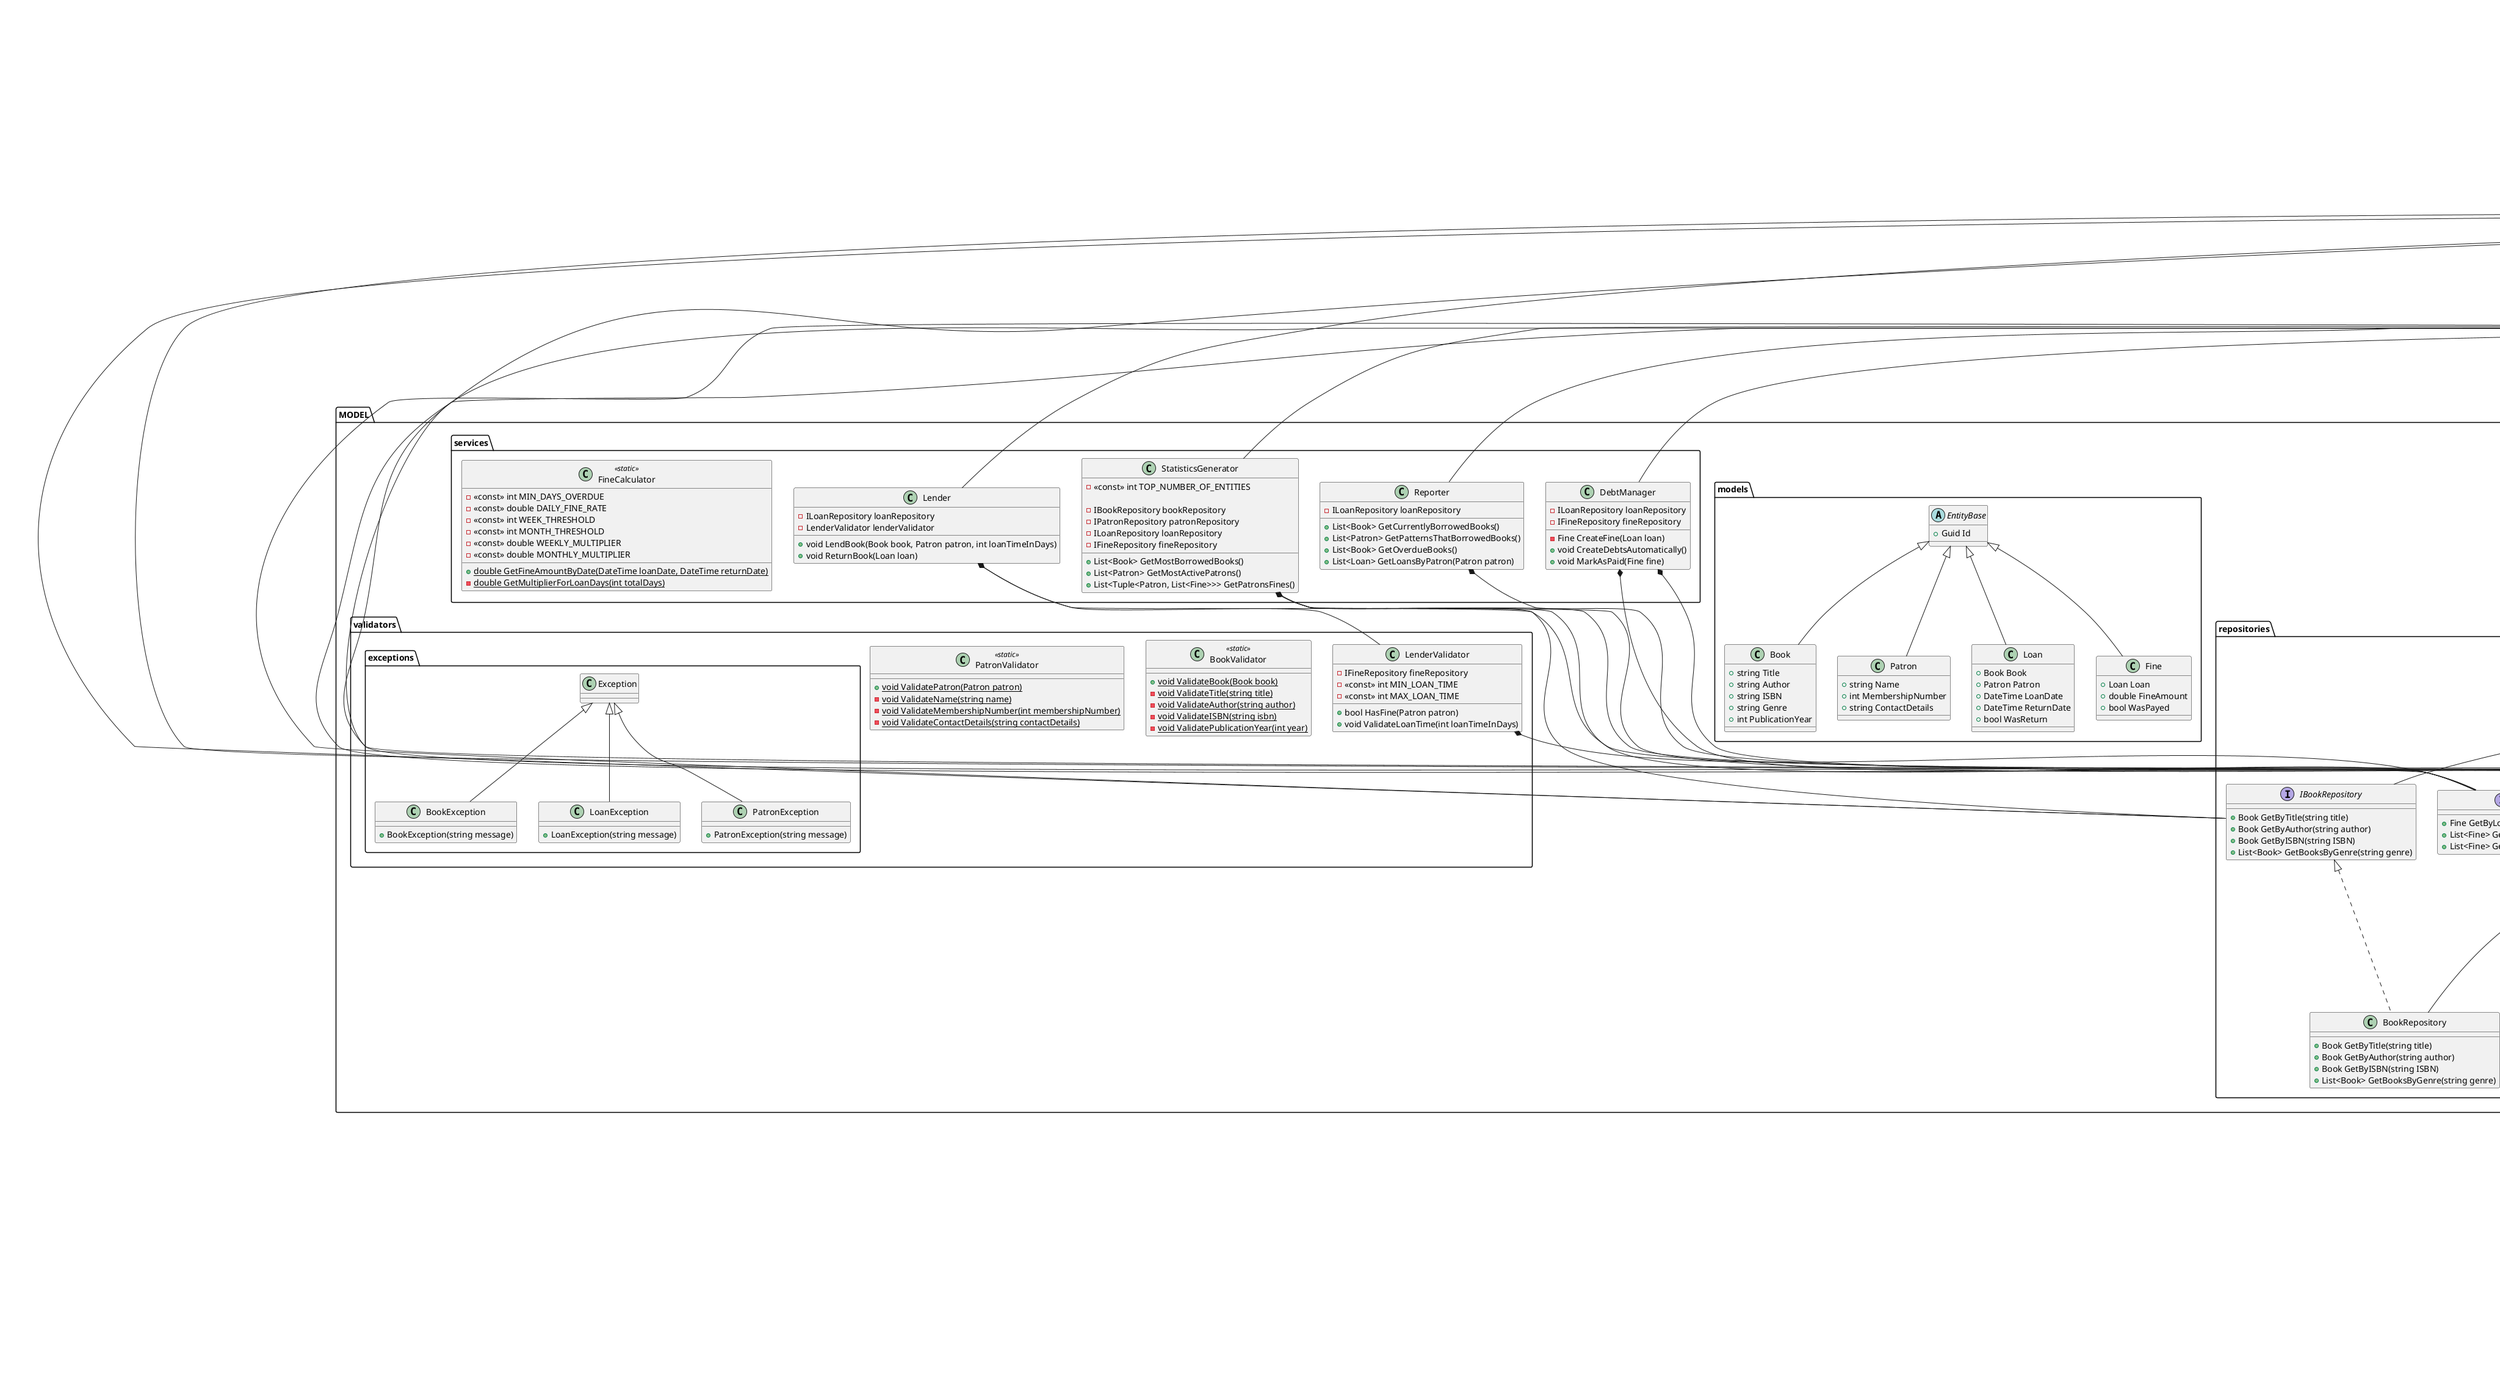 @startuml Luiggy Mamani - Library Management Systems

package "MODEL" {

    package "models" {
        abstract class EntityBase {
            +Guid Id
        }

        class Book extends EntityBase {
            +string Title
            +string Author
            +string ISBN
            +string Genre
            +int PublicationYear
        }

        class Patron extends EntityBase {
            +string Name
            +int MembershipNumber
            +string ContactDetails
        }

        class Loan extends EntityBase {
            +Book Book
            +Patron Patron
            +DateTime LoanDate
            +DateTime ReturnDate
            +bool WasReturn
        }

        class Fine extends EntityBase {
            +Loan Loan
            +double FineAmount
            +bool WasPayed
        }
    }

    package "repositories" {
        interface IRepository<T extends EntityBase> {
            +bool Save(T item)
            +bool Update(T item)
            +bool Delete(T item)
            +T GetById(Guid itemId)
            +List<T> GetAll()
        }

        abstract class BaseRepository <T extends EntityBase> implements IRepository<T> {
            +Dictionary<Guid, T> Data
            +bool Save(T item)
            +bool Update(T item)
            +bool Delete(T item)
            +T GetById(Guid itemId)
            +List<T> GetAll()
        }

        interface IBookRepository extends IRepository<Book> {
            +Book GetByTitle(string title)
            +Book GetByAuthor(string author)
            +Book GetByISBN(string ISBN)
            +List<Book> GetBooksByGenre(string genre)
        }

        class BookRepository extends BaseRepository<Book> implements IBookRepository {
            +Book GetByTitle(string title)
            +Book GetByAuthor(string author)
            +Book GetByISBN(string ISBN)
            +List<Book> GetBooksByGenre(string genre)
        }

        interface IPatronRepository extends IRepository<Patron> {
            +Patron GetByName(string name)
            +Patron GetByMembershipNumber(int membershipNumber)
        }

        class PatronRepository extends BaseRepository<Patron> implements IPatronRepository {
            +Patron GetByName(string name)
            +Patron GetByMembershipNumber(int membershipNumber)
        }

        interface ILoanRepository extends IRepository<Loan> {
            +List<Loan> GetCurrentlyLoads()
            +List<Loan> GetOverdueLoads()
            +List<Loan> GetLoansByPatron(Patron patron)
            +List<Loan> GetActiveLoansByPatron(Patron patron)
        }

        class LoanRepository extends BaseRepository<Loan> implements ILoanRepository {
            +List<Loan> GetCurrentlyLoads()
            +List<Loan> GetOverdueLoads()
            +List<Loan> GetLoansByPatron(Patron patron)
            +List<Loan> GetActiveLoansByPatron(Patron patron)
        }

        interface IFineRepository extends IRepository<Fine> {
            +Fine GetByLoan(Loan loan)
            +List<Fine> GetFinesByPatron(Patron patron)
            +List<Fine> GetActiveFines()
        }

        class FineRepository extends BaseRepository<Fine> implements IFineRepository {
            +Fine GetByLoan(Loan loan)
            +List<Fine> GetFinesByPatron(Patron patron)
            +List<Fine> GetActiveFines()
        }
    }

    package "validators" {

        package "exceptions" {
            class BookException {
                +BookException(string message)
            }

            class LoanException {
                +LoanException(string message)
            }

            class PatronException {
                +PatronException(string message)
            }

            Exception <|-- BookException
            Exception <|-- LoanException
            Exception <|-- PatronException
        }

        class BookValidator <<static>> {
            +{static} void ValidateBook(Book book)
            - {static} void ValidateTitle(string title)
            - {static} void ValidateAuthor(string author)
            - {static} void ValidateISBN(string isbn)
            - {static} void ValidatePublicationYear(int year)
        }

        class PatronValidator <<static>> {
            +{static} void ValidatePatron(Patron patron)
            - {static} void ValidateName(string name)
            - {static} void ValidateMembershipNumber(int membershipNumber)
            - {static} void ValidateContactDetails(string contactDetails)
        }

        class LenderValidator {
            - IFineRepository fineRepository
            - <<const>> int MIN_LOAN_TIME
            - <<const>> int MAX_LOAN_TIME

            +bool HasFine(Patron patron)
            +void ValidateLoanTime(int loanTimeInDays)
        }
    
        LenderValidator *-- IFineRepository
    }

    package "services" {
        class StatisticsGenerator {
            - <<const>> int TOP_NUMBER_OF_ENTITIES

            - IBookRepository bookRepository
            - IPatronRepository patronRepository
            - ILoanRepository loanRepository
            - IFineRepository fineRepository

            +List<Book> GetMostBorrowedBooks()
            +List<Patron> GetMostActivePatrons()
            +List<Tuple<Patron, List<Fine>>> GetPatronsFines()
        }

        StatisticsGenerator *-- IBookRepository
        StatisticsGenerator *-- IPatronRepository
        StatisticsGenerator *-- ILoanRepository
        StatisticsGenerator *-- IFineRepository

        class Reporter {
            - ILoanRepository loanRepository

            +List<Book> GetCurrentlyBorrowedBooks()
            +List<Patron> GetPatternsThatBorrowedBooks()
            +List<Book> GetOverdueBooks()
            +List<Loan> GetLoansByPatron(Patron patron)
        }

        Reporter *-- ILoanRepository

        class Lender {
            - ILoanRepository loanRepository
            - LenderValidator lenderValidator

            +void LendBook(Book book, Patron patron, int loanTimeInDays)
            +void ReturnBook(Loan loan)
        }

        Lender *-- ILoanRepository
        Lender *-- LenderValidator

        class DebtManager {
            - ILoanRepository loanRepository
            - IFineRepository fineRepository

            - Fine CreateFine(Loan loan)
            +void CreateDebtsAutomatically()
            +void MarkAsPaid(Fine fine)
        }

        DebtManager *-- ILoanRepository
        DebtManager *-- IFineRepository

        class FineCalculator <<static>> {
            - <<const>> int MIN_DAYS_OVERDUE
            - <<const>> double DAILY_FINE_RATE
            - <<const>> int WEEK_THRESHOLD
            - <<const>> int MONTH_THRESHOLD
            - <<const>> double WEEKLY_MULTIPLIER
            - <<const>> double MONTHLY_MULTIPLIER

            +{static} double GetFineAmountByDate(DateTime loanDate, DateTime returnDate)
            - {static} double GetMultiplierForLoanDays(int totalDays)
        }
    }

}

package "VIEW" {

    package "renderers" {

        interface IViewRenderer<I> {
            +void Render(I item)
            +void RenderAsContainer(List<I> items)
        }

        abstract class AbstractMessageRenderer {
            # IViewRenderer<string> renderer

            +void {abstract} RenderSimpleMessage(message:string)
            +void {abstract} RenderSuccessMessage(message:string)
            +void {abstract} RenderErrorMessage(message:string)
            +void {abstract} RenderInfoMessage(message:string)
            +void {abstract} RenderIndicatorMessage(message:string)
            +void {abstract} RenderHighlightMessage(message:string)
        }

        AbstractMessageRenderer *-- IViewRenderer

        class ConsoleRenderer implements IViewRenderer<string> {
            +void Render(string text)
            +void RenderAsContainer(List<string> texts)
        }
        
        interface IResultRenderer<R> {
            +void RenderResult(R? result)
            +void RenderResults(List<R> results)
            +void RenderResultWith(R? result, S someElse)
        }

        class ConsoleMessageRenderer extends AbstractMessageRenderer<string> {
            +void RenderSimpleMessage(string message)
            +void RenderErrorMessage(string message)
            +void RenderHighlightMessage(string message)
            +void RenderIndicatorMessage(string message)
            +void RenderInfoMessage(string message)
            +void RenderSuccessMessage(string message)
        }
    }

    package "receivers" {
        interface IReceiver<I> {
            I ReceiveInput()
        }

        class ConsoleReceiver implements IReceiver<string> {
            string ReceiveInput()
        }
    }

    package "utils" {
        class ConsoleFormatter <<static>> {
            -<<const>> string NEW_LINE
            -<<const>> string SINGLE_SPACE
            -<<const>> string BOLD
            -<<const>> string RED
            -<<const>> string YELLOW
            -<<const>> string GREEN
            -<<const>> string CYAN
            -<<const>> string RESET

            +{static} string AsAnError(string input)
            +{static} string AsAnInfo(string input)
            +{static} string AsSuccess(string input)
            +{static} string AsIndicator(string input)
            +{static} string AsAHighlight(string input)
        }
    }

    package "view changers" {
        enum MenuView {
            BOOK_HANDLER
            PATRON_HANDLER
            LOAN_MANAGER
            REPORT_MANAGER
            DEBT_MANAGER
        }

        abstract class AbstractViewChanger<I> {
            +MenuView currentView

            +void ChangeView(MenuView newView)
            +bool IsTheViewChanging(I inputReceived)
        }

        class ConsoleViewChanger extends AbstractViewChanger<string> {
            +bool IsTheViewChanging(string inputReceived)
            +void ChangeView(MenuView newView)
        }

        AbstractViewChanger o-- MenuView
    }
}

package "CONTROLLER" {

    interface IAppController {
        +void ExecuteInfinitely()
    }

    interface IExecutableHandler<I> {
        +void Execute(I inputReceived)
    }

    package "crud handlers" {

        interface IEntityCreator<T extends EntityBase, R> {
            +void TryToCreateEntity()
        }

        interface IEntityEliminator<T extends EntityBase, R> {
            +void TryToDeleteEntity()
        }

        interface IEntityRequester<T extends EntityBase> {
            +T? AskForEntity()
        }

        interface IEntityUpdater<T extends EntityBase, R> {
            +void TryToUpdateEntity()
        }

        class EntityCreatorByConsole<T extends EntityBase> implements IEntityCreator<T, string> {
            -IRepository<T> repository
            -IEntityRequester<T> requester
            -AbstractMessageRenderer renderer

            +void TryToCreateEntity()
            -void RenderSaveStatus(bool wasSaved)
        }

        EntityCreatorByConsole *-- IRepository
        EntityCreatorByConsole *-- IEntityRequester
        EntityCreatorByConsole *-- AbstractMessageRenderer

        class EntityEliminatorByConsole<T extends EntityBase> implements IEntityEliminator<T, string>{
            -IRepository<T> repository
            -AbstractMessageRenderer renderer
            -EntitySelectorByConsole<T> entitySelector

            +void TryToDeleteEntity()
            -void RenderDeleteStatus(bool wasDeleted)
        }

        EntityEliminatorByConsole *-- IRepository
        EntityEliminatorByConsole *-- EntitySelectorByConsole
        EntityEliminatorByConsole *-- AbstractMessageRenderer

        class EntityUpdaterByConsole<T extends EntityBase> implements IEntityUpdater<T, string> {
            -IRepository<T> repository
            -IEntityRequester<T> entityRequester
            -AbstractMessageRenderer renderer
            -EntitySelectorByConsole<T> entitySelector

            +void TryToUpdateEntity()
            -void RenderDeleteStatus(bool wasUpdated)
        }

        EntityUpdaterByConsole *-- IRepository
        EntityUpdaterByConsole *-- EntitySelectorByConsole
        EntityUpdaterByConsole *-- AbstractMessageRenderer
        EntityUpdaterByConsole *-- IEntityRequester

        class EntitySelectorByConsole<T extends EntityBase> {
            -IResultRenderer<T> renderer
            -AbstractMessageRenderer renderer
            
            +T? TryToSelectAtLeastOne(List<T> entities)
            -T? SelectEntityByConsole(List<T> entities)
        }

        EntitySelectorByConsole *-- IResultRenderer
        EntitySelectorByConsole *-- AbstractMessageRenderer

        class BookRequesterByConsole implements IEntityRequester<Book> {
            -AbstractMessageRenderer renderer
            -IReceiver<string> receiver

            +Book? AskForEntity()
            -Book ReceiveBookByConsole()
            -int ReceiveYearAsNumber()
        }

        BookRequesterByConsole *-- AbstractMessageRenderer
        BookRequesterByConsole *-- IReceiver

        class PatronRequesterByConsole implements IEntityRequester<Patron> {
            -AbstractMessageRenderer renderer
            -IReceiver<string> receiver

            +Patron? AskForEntity()
            -Patron ReceivePatronByConsole()
            -int GetMembershipNumberAsNumber()
        }

        PatronRequesterByConsole *-- AbstractMessageRenderer
        PatronRequesterByConsole *-- IReceiver

    }

    class BookControllerAsText implements IExecutableHandler<string> {
        -IBookRepository repository
        -IReceiver<string> receiver
        -IEntityCreator<Book, string> bookCreator
        -IEntityUpdater<Book, string> bookUpdater
        -IEntityEliminator<Book, string> bookEliminator
        -AbstractMessageRenderer messageRenderer
        -IResultRenderer<Book> rendererBooks

        +void Execute(string inputReceived)
        -void FindBooksByGenre()
        -void FindBookByTitle()
        -void FindBookByAuthor()
        -void FindBookByISBN()
    }

    BookControllerAsText *-- IBookRepository
    BookControllerAsText *-- IReceiver
    BookControllerAsText *-- IEntityCreator
    BookControllerAsText *-- IEntityUpdater
    BookControllerAsText *-- IEntityEliminator
    BookControllerAsText *-- AbstractMessageRenderer
    BookControllerAsText *-- IResultRenderer

    class PatronControllerAsText implements IExecutableHandler<string> {
        -IReceiver<string> receiver
        -IPatronRepository repository
        -IEntityCreator<Patron, string> patronCreator
        -IEntityUpdater<Patron, string> patronUpdater
        -IEntityEliminator<Patron, string> patronEliminator
        -AbstractMessageRenderer messageRenderer
        -IResultRenderer<Patron> patronRenderer

        +void Execute(string inputReceived)
        -void FindPatronByName()
        -void FindPatronByMembershipNumber()
    }

    PatronControllerAsText *-- IReceiver
    PatronControllerAsText *-- IPatronRepository
    PatronControllerAsText *-- IEntityCreator
    PatronControllerAsText *-- IEntityUpdater
    PatronControllerAsText *-- IEntityEliminator
    PatronControllerAsText *-- AbstractMessageRenderer
    PatronControllerAsText *-- IResultRenderer

    class LoanControllerAsText implements IExecutableHandler<string> {
        -Lender lender
        -IReceiver<string> receiver
        -ILoanRepository loanRepository
        -IPatronRepository patronRepository
        -IBookRepository bookRepository
        -AbstractMessageRenderer messageRenderer
        -EntitySelectorByConsole<Patron> patronSelector
        -EntitySelectorByConsole<Book> bookSelector

        +void Execute(string inputReceived)
        -bool TheBookWasFound(Book? book)
        -bool ThePatronWasFound(Patron? patron)
        -void ReturnBook()
        -void LendBook()
    }

    LoanControllerAsText *-- Lender
    LoanControllerAsText *-- IReceiver
    LoanControllerAsText *-- ILoanRepository
    LoanControllerAsText *-- IPatronRepository
    LoanControllerAsText *-- IBookRepository
    LoanControllerAsText *-- AbstractMessageRenderer
    LoanControllerAsText *-- EntitySelectorByConsole

    class ReporterControllerAsText implements IExecutableHandler<string> {
        -Reporter reporter
        -StatisticsGenerator statisticsGenerator
        -IPatronRepository patronRepository
        -AbstractMessageRenderer messageRenderer
        -IResultRenderer<Book> bookRenderer
        -IResultRenderer<Patron> patronRenderer
        -IResultRenderer<Loan> loanRenderer
        -EntitySelectorByConsole<Patron> patronSelector

        +void Execute(string inputReceived)
        +void ShowOverdueBooks()
        +void ShowCurrentlyBorrowedBooks()
        +void ShowCurrentLoansByPatron()
        +void ShowLoansByPatron()
        +void ShowMostBorrowedBooks()
        +void ShowMostActivePatrons()
        +void ShowPatronsFines()
    }

    ReporterControllerAsText *-- Reporter
    ReporterControllerAsText *-- StatisticsGenerator
    ReporterControllerAsText *-- IPatronRepository
    ReporterControllerAsText *-- AbstractMessageRenderer
    ReporterControllerAsText *-- IResultRenderer
    ReporterControllerAsText *-- EntitySelectorByConsole

    class FineControllerAsText implements IExecutableHandler<string> {
        -DebtManager debtManager
        -IFineRepository fineRepository
        -AbstractMessageRenderer messageRenderer
        -IResultRenderer<Fine> fineRenderer
        -EntitySelectorByConsole<Fine> fineSelector

        +void Execute(string inputReceived)
        +void ShowFines()
        +void ShowActiveFines()
        -void MarkAsPaid()
    }

    FineControllerAsText *-- DebtManager
    FineControllerAsText *-- IFineRepository
    FineControllerAsText *-- AbstractMessageRenderer
    FineControllerAsText *-- IResultRenderer
    FineControllerAsText *-- EntitySelectorByConsole

    class AppControllerAsText implements IAppController {
        -IExecutableHandler<string>? currentHandler

        -AbstractViewChanger<string> viewChanger
        -IReceiver<string> receiver
        -AbstractMessageRenderer messageRenderer
        -Dictionary<MenuView, IExecutableHandler<string>> controllers

        -void Execute(string inputReceived)
        -void SelectInitView()
        -void ChangeView(string input)
        +void ExecuteInfinitely()
        -void ShowWelcome()
    }

    AppControllerAsText *-- AbstractViewChanger
    AppControllerAsText *-- IReceiver
    AppControllerAsText *-- AbstractMessageRenderer

}

@enduml
